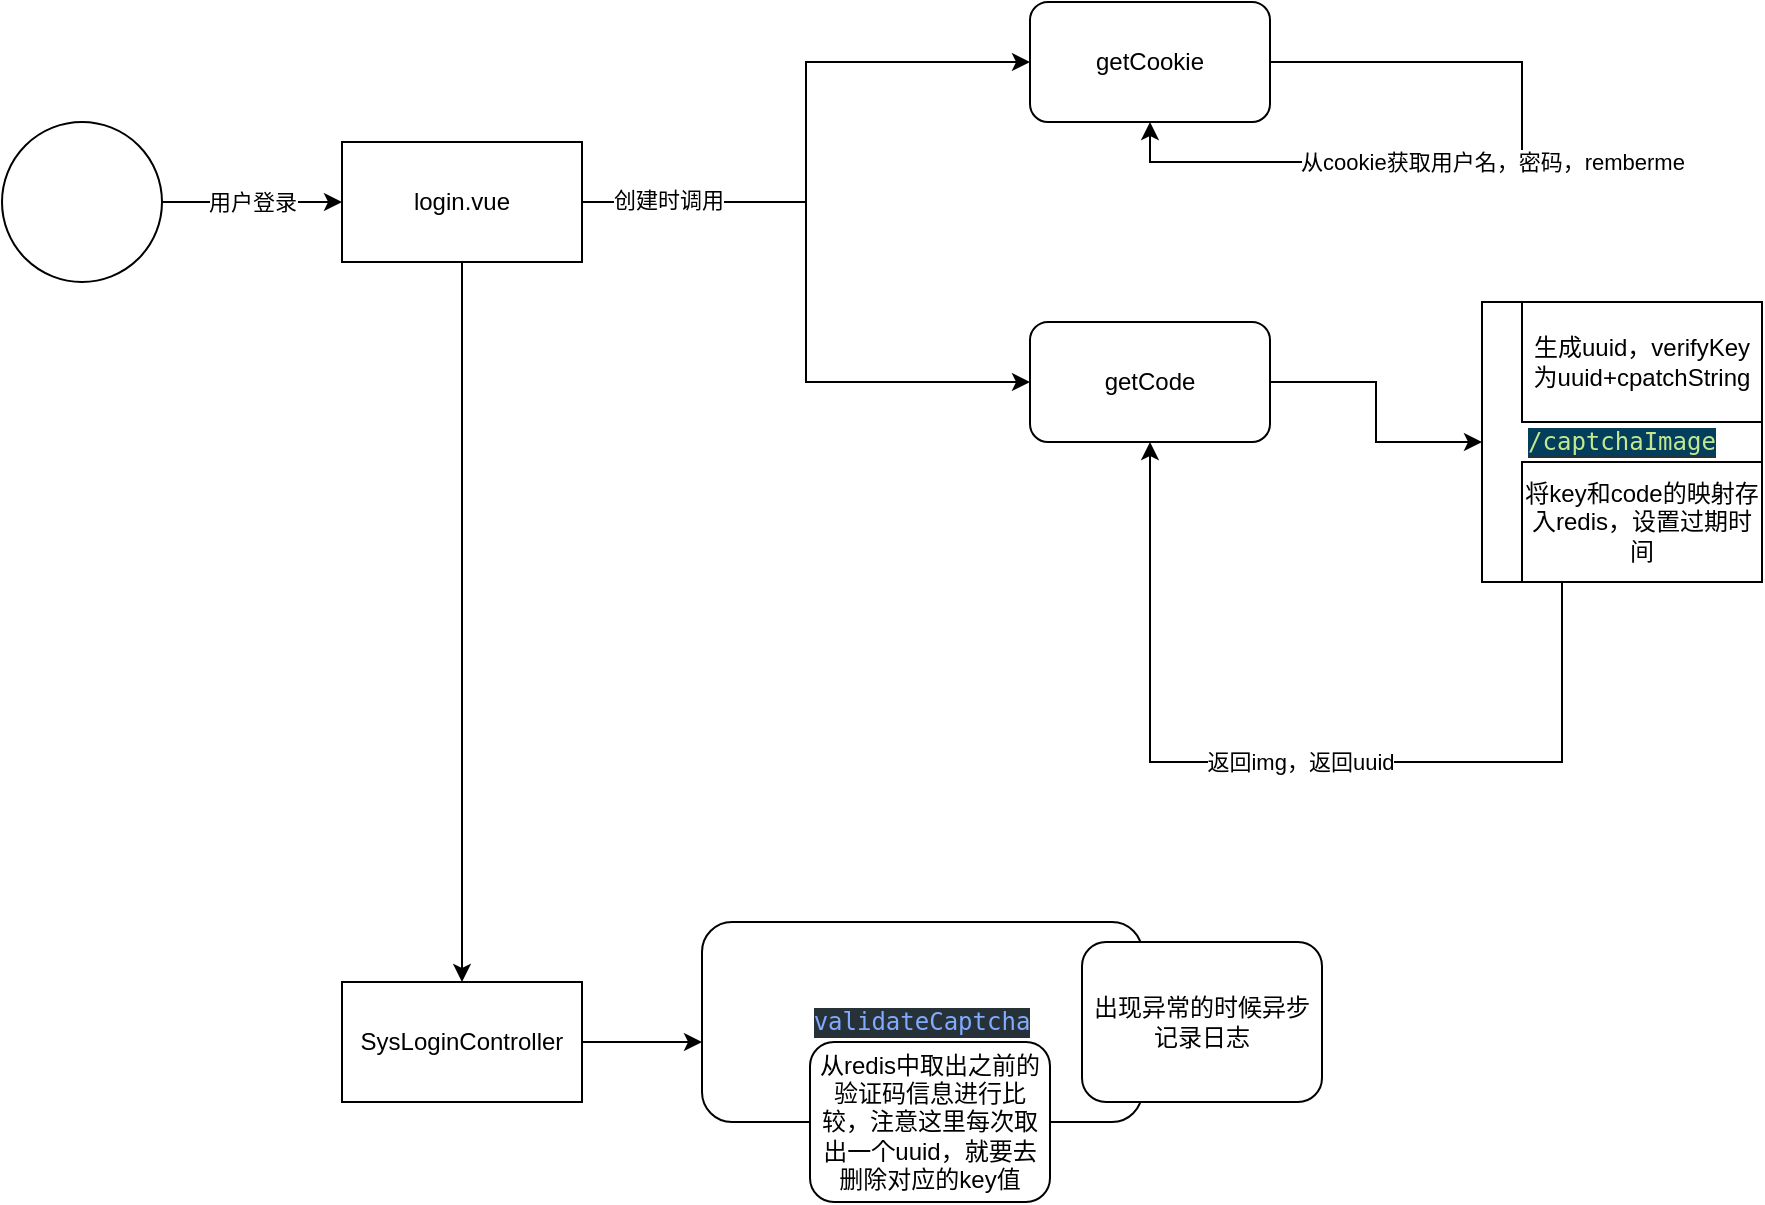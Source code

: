 <mxfile version="20.6.0" type="github">
  <diagram id="KVv4oEGMU0IPL8BMMNck" name="第 1 页">
    <mxGraphModel dx="1304" dy="701" grid="1" gridSize="10" guides="1" tooltips="1" connect="1" arrows="1" fold="1" page="1" pageScale="1" pageWidth="827" pageHeight="1169" math="0" shadow="0">
      <root>
        <mxCell id="0" />
        <mxCell id="1" parent="0" />
        <mxCell id="-8AniZGDVigxCGwjplQA-5" style="edgeStyle=orthogonalEdgeStyle;rounded=0;orthogonalLoop=1;jettySize=auto;html=1;exitX=1;exitY=0.5;exitDx=0;exitDy=0;entryX=0;entryY=0.5;entryDx=0;entryDy=0;" edge="1" parent="1" source="-8AniZGDVigxCGwjplQA-1" target="-8AniZGDVigxCGwjplQA-4">
          <mxGeometry relative="1" as="geometry" />
        </mxCell>
        <mxCell id="-8AniZGDVigxCGwjplQA-7" style="edgeStyle=orthogonalEdgeStyle;rounded=0;orthogonalLoop=1;jettySize=auto;html=1;exitX=1;exitY=0.5;exitDx=0;exitDy=0;entryX=0;entryY=0.5;entryDx=0;entryDy=0;" edge="1" parent="1" source="-8AniZGDVigxCGwjplQA-1" target="-8AniZGDVigxCGwjplQA-6">
          <mxGeometry relative="1" as="geometry" />
        </mxCell>
        <mxCell id="-8AniZGDVigxCGwjplQA-8" value="创建时调用" style="edgeLabel;html=1;align=center;verticalAlign=middle;resizable=0;points=[];" vertex="1" connectable="0" parent="-8AniZGDVigxCGwjplQA-7">
          <mxGeometry x="-0.726" y="1" relative="1" as="geometry">
            <mxPoint as="offset" />
          </mxGeometry>
        </mxCell>
        <mxCell id="-8AniZGDVigxCGwjplQA-17" style="edgeStyle=orthogonalEdgeStyle;rounded=0;orthogonalLoop=1;jettySize=auto;html=1;exitX=0.5;exitY=1;exitDx=0;exitDy=0;" edge="1" parent="1" source="-8AniZGDVigxCGwjplQA-1" target="-8AniZGDVigxCGwjplQA-16">
          <mxGeometry relative="1" as="geometry" />
        </mxCell>
        <mxCell id="-8AniZGDVigxCGwjplQA-1" value="login.vue" style="rounded=0;whiteSpace=wrap;html=1;" vertex="1" parent="1">
          <mxGeometry x="180" y="170" width="120" height="60" as="geometry" />
        </mxCell>
        <mxCell id="-8AniZGDVigxCGwjplQA-3" value="用户登录" style="edgeStyle=orthogonalEdgeStyle;rounded=0;orthogonalLoop=1;jettySize=auto;html=1;exitX=1;exitY=0.5;exitDx=0;exitDy=0;" edge="1" parent="1" source="-8AniZGDVigxCGwjplQA-2" target="-8AniZGDVigxCGwjplQA-1">
          <mxGeometry relative="1" as="geometry" />
        </mxCell>
        <mxCell id="-8AniZGDVigxCGwjplQA-2" value="" style="ellipse;whiteSpace=wrap;html=1;aspect=fixed;" vertex="1" parent="1">
          <mxGeometry x="10" y="160" width="80" height="80" as="geometry" />
        </mxCell>
        <mxCell id="-8AniZGDVigxCGwjplQA-4" value="getCookie" style="rounded=1;whiteSpace=wrap;html=1;" vertex="1" parent="1">
          <mxGeometry x="524" y="100" width="120" height="60" as="geometry" />
        </mxCell>
        <mxCell id="-8AniZGDVigxCGwjplQA-10" style="edgeStyle=orthogonalEdgeStyle;rounded=0;orthogonalLoop=1;jettySize=auto;html=1;exitX=1;exitY=0.5;exitDx=0;exitDy=0;entryX=0;entryY=0.5;entryDx=0;entryDy=0;" edge="1" parent="1" source="-8AniZGDVigxCGwjplQA-6" target="-8AniZGDVigxCGwjplQA-9">
          <mxGeometry relative="1" as="geometry" />
        </mxCell>
        <mxCell id="-8AniZGDVigxCGwjplQA-6" value="getCode" style="rounded=1;whiteSpace=wrap;html=1;" vertex="1" parent="1">
          <mxGeometry x="524" y="260" width="120" height="60" as="geometry" />
        </mxCell>
        <mxCell id="-8AniZGDVigxCGwjplQA-11" style="edgeStyle=orthogonalEdgeStyle;rounded=0;orthogonalLoop=1;jettySize=auto;html=1;exitX=0.5;exitY=1;exitDx=0;exitDy=0;entryX=0.5;entryY=1;entryDx=0;entryDy=0;" edge="1" parent="1" source="-8AniZGDVigxCGwjplQA-9" target="-8AniZGDVigxCGwjplQA-6">
          <mxGeometry relative="1" as="geometry">
            <Array as="points">
              <mxPoint x="790" y="480" />
              <mxPoint x="584" y="480" />
            </Array>
          </mxGeometry>
        </mxCell>
        <mxCell id="-8AniZGDVigxCGwjplQA-12" value="返回img，返回uuid" style="edgeLabel;html=1;align=center;verticalAlign=middle;resizable=0;points=[];" vertex="1" connectable="0" parent="-8AniZGDVigxCGwjplQA-11">
          <mxGeometry x="0.035" relative="1" as="geometry">
            <mxPoint as="offset" />
          </mxGeometry>
        </mxCell>
        <mxCell id="-8AniZGDVigxCGwjplQA-9" value="&lt;pre style=&quot;background-color:#263238;color:#c3cee3;font-family:&#39;Menlo&#39;,monospace;font-size:9.0pt;&quot;&gt;&lt;span style=&quot;color:#c3e88d;background-color:#033e5d;&quot;&gt;/captchaImage&lt;/span&gt;&lt;/pre&gt;" style="whiteSpace=wrap;html=1;aspect=fixed;" vertex="1" parent="1">
          <mxGeometry x="750" y="250" width="140" height="140" as="geometry" />
        </mxCell>
        <mxCell id="-8AniZGDVigxCGwjplQA-13" value="从cookie获取用户名，密码，remberme" style="edgeStyle=orthogonalEdgeStyle;rounded=0;orthogonalLoop=1;jettySize=auto;html=1;exitX=1;exitY=0.5;exitDx=0;exitDy=0;entryX=0.5;entryY=1;entryDx=0;entryDy=0;" edge="1" parent="1" source="-8AniZGDVigxCGwjplQA-4" target="-8AniZGDVigxCGwjplQA-4">
          <mxGeometry relative="1" as="geometry">
            <Array as="points">
              <mxPoint x="770" y="130" />
              <mxPoint x="770" y="180" />
              <mxPoint x="584" y="180" />
            </Array>
          </mxGeometry>
        </mxCell>
        <mxCell id="-8AniZGDVigxCGwjplQA-14" value="生成uuid，verifyKey为uuid+cpatchString&lt;br&gt;" style="rounded=0;whiteSpace=wrap;html=1;" vertex="1" parent="1">
          <mxGeometry x="770" y="250" width="120" height="60" as="geometry" />
        </mxCell>
        <mxCell id="-8AniZGDVigxCGwjplQA-15" value="将key和code的映射存入redis，设置过期时间" style="rounded=0;whiteSpace=wrap;html=1;" vertex="1" parent="1">
          <mxGeometry x="770" y="330" width="120" height="60" as="geometry" />
        </mxCell>
        <mxCell id="-8AniZGDVigxCGwjplQA-20" style="edgeStyle=orthogonalEdgeStyle;rounded=0;orthogonalLoop=1;jettySize=auto;html=1;exitX=1;exitY=0.5;exitDx=0;exitDy=0;entryX=0;entryY=0.6;entryDx=0;entryDy=0;entryPerimeter=0;" edge="1" parent="1" source="-8AniZGDVigxCGwjplQA-16" target="-8AniZGDVigxCGwjplQA-18">
          <mxGeometry relative="1" as="geometry" />
        </mxCell>
        <mxCell id="-8AniZGDVigxCGwjplQA-16" value="SysLoginController" style="rounded=0;whiteSpace=wrap;html=1;" vertex="1" parent="1">
          <mxGeometry x="180" y="590" width="120" height="60" as="geometry" />
        </mxCell>
        <mxCell id="-8AniZGDVigxCGwjplQA-18" value="&lt;pre style=&quot;background-color:#263238;color:#c3cee3;font-family:&#39;Menlo&#39;,monospace;font-size:9.0pt;&quot;&gt;&lt;span style=&quot;color:#82aaff;&quot;&gt;validateCaptcha&lt;/span&gt;&lt;/pre&gt;" style="rounded=1;whiteSpace=wrap;html=1;" vertex="1" parent="1">
          <mxGeometry x="360" y="560" width="220" height="100" as="geometry" />
        </mxCell>
        <mxCell id="-8AniZGDVigxCGwjplQA-19" value="从redis中取出之前的验证码信息进行比较，注意这里每次取出一个uuid，就要去删除对应的key值" style="rounded=1;whiteSpace=wrap;html=1;" vertex="1" parent="1">
          <mxGeometry x="414" y="620" width="120" height="80" as="geometry" />
        </mxCell>
        <mxCell id="-8AniZGDVigxCGwjplQA-21" value="出现异常的时候异步记录日志" style="rounded=1;whiteSpace=wrap;html=1;" vertex="1" parent="1">
          <mxGeometry x="550" y="570" width="120" height="80" as="geometry" />
        </mxCell>
      </root>
    </mxGraphModel>
  </diagram>
</mxfile>
